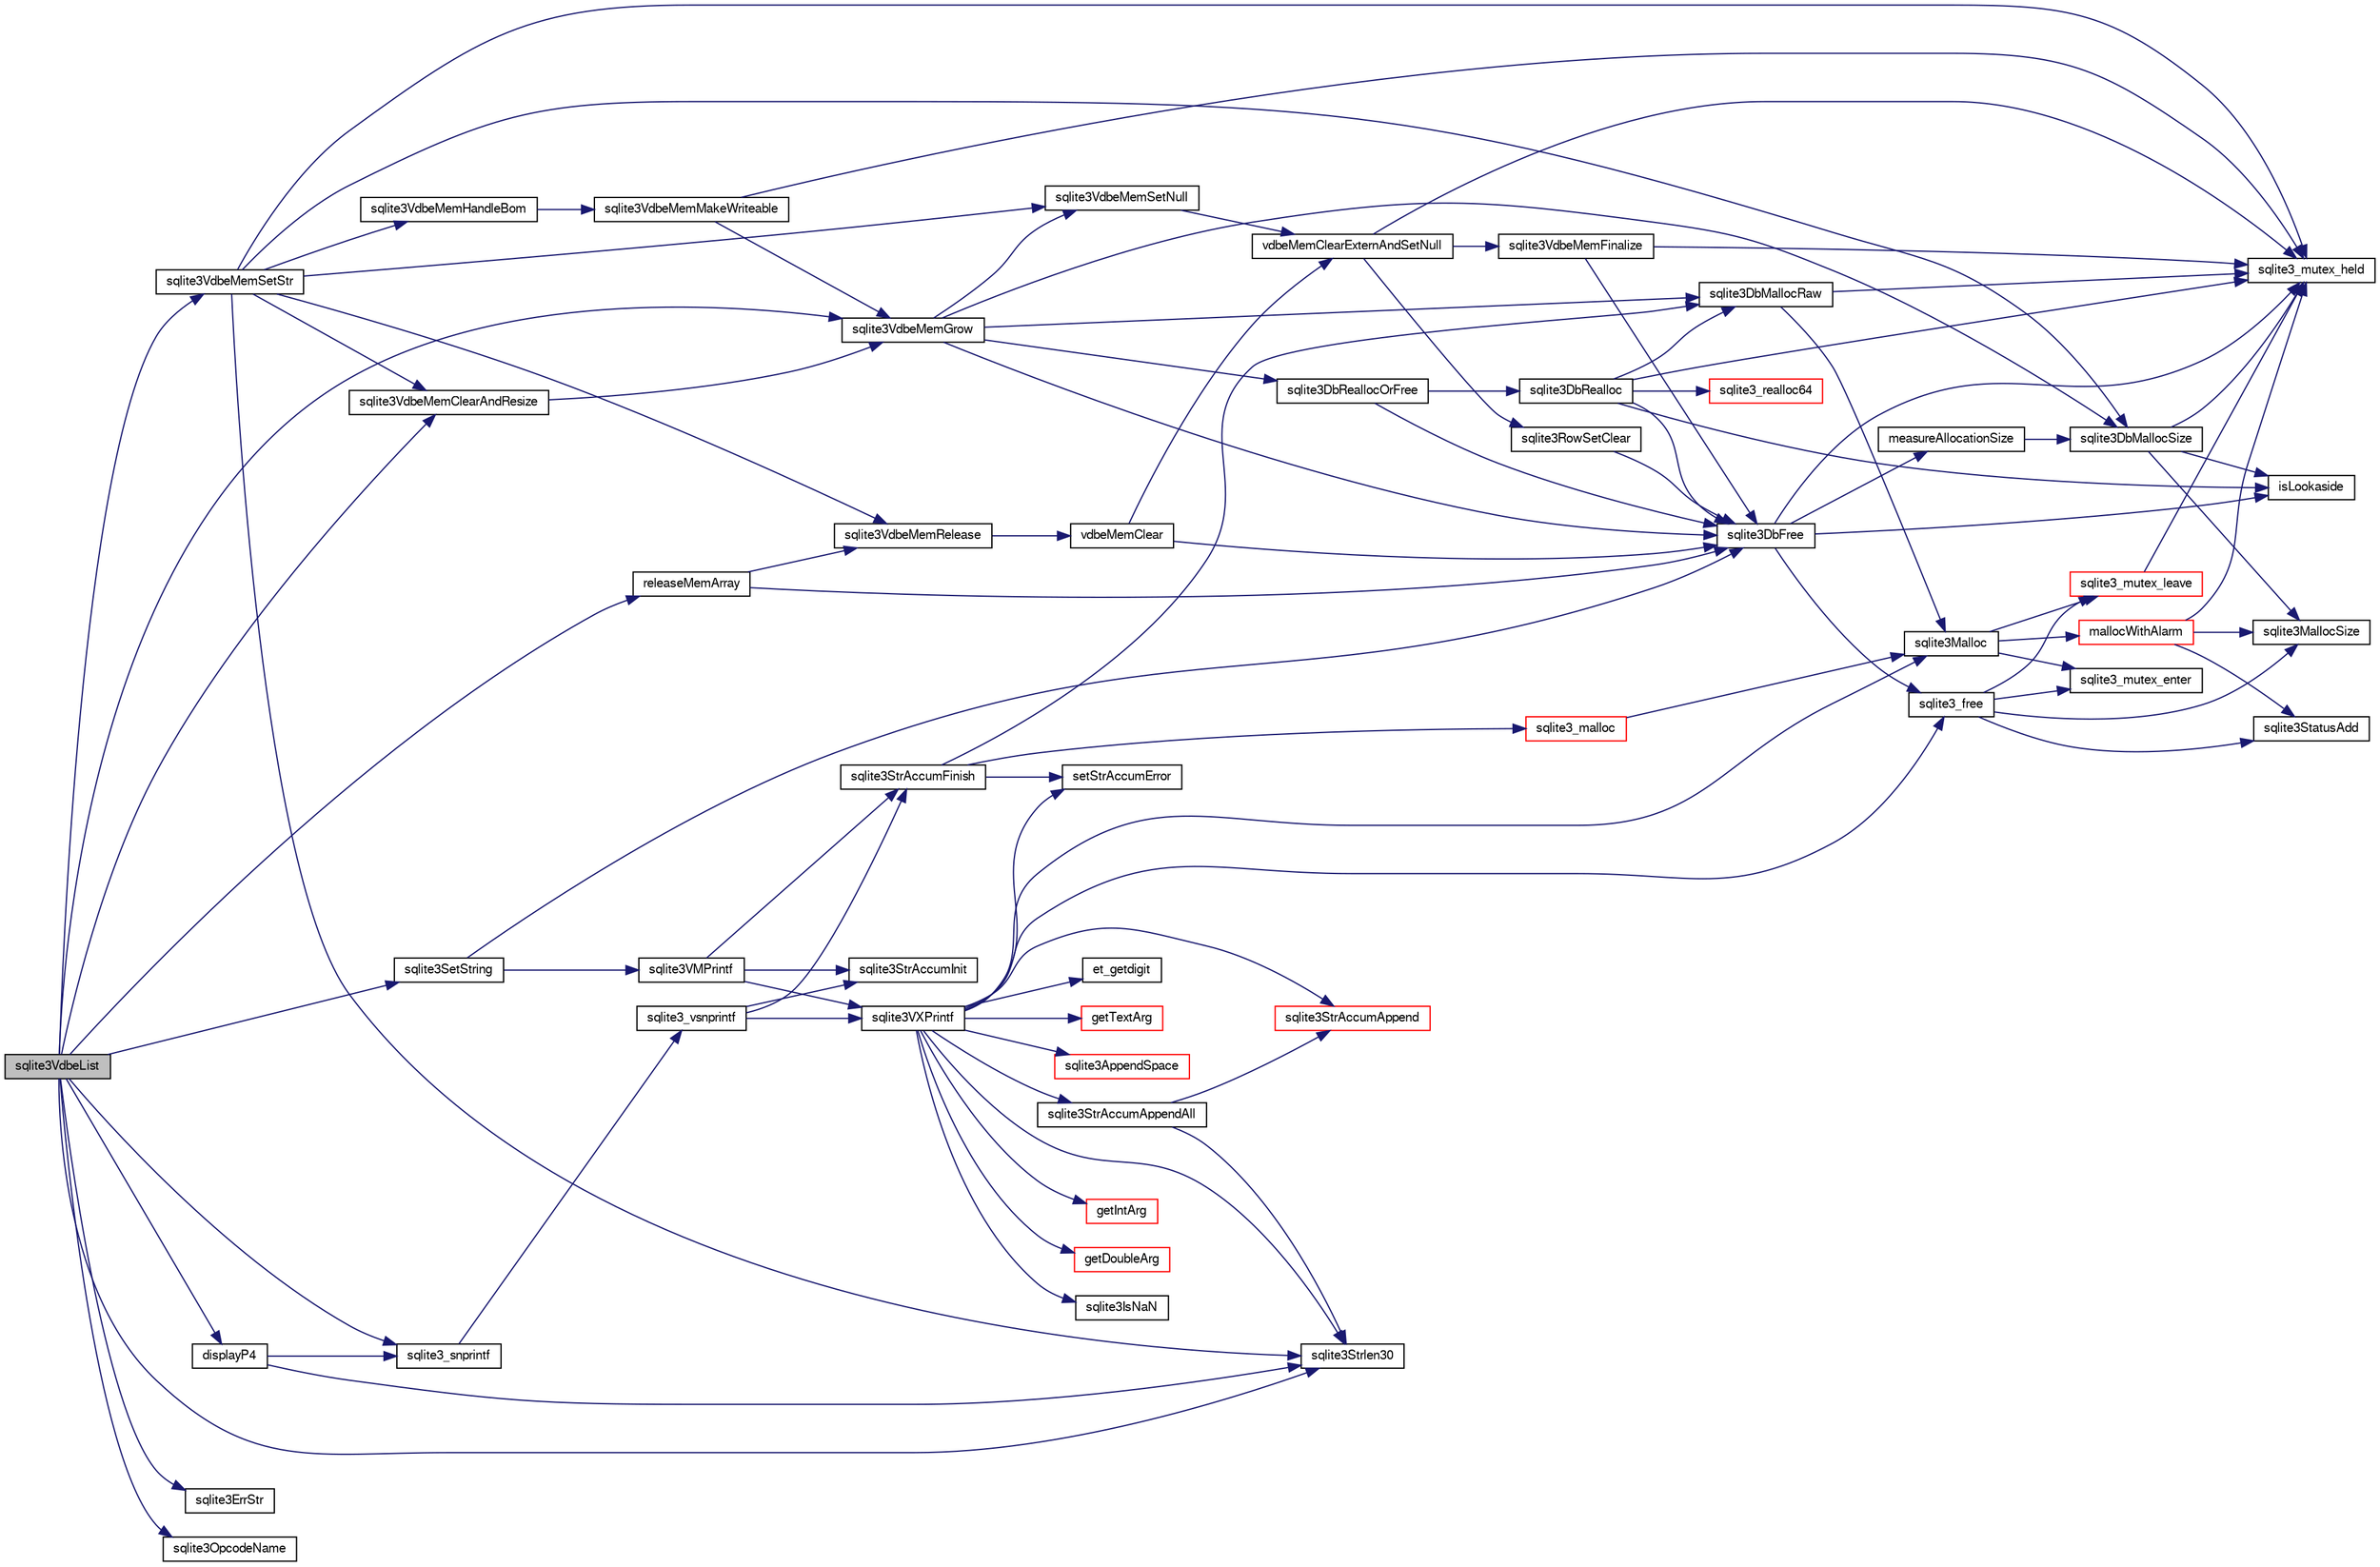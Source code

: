 digraph "sqlite3VdbeList"
{
  edge [fontname="FreeSans",fontsize="10",labelfontname="FreeSans",labelfontsize="10"];
  node [fontname="FreeSans",fontsize="10",shape=record];
  rankdir="LR";
  Node761310 [label="sqlite3VdbeList",height=0.2,width=0.4,color="black", fillcolor="grey75", style="filled", fontcolor="black"];
  Node761310 -> Node761311 [color="midnightblue",fontsize="10",style="solid",fontname="FreeSans"];
  Node761311 [label="releaseMemArray",height=0.2,width=0.4,color="black", fillcolor="white", style="filled",URL="$sqlite3_8c.html#a321ef1ead88ab0c4c636971ae5cc9778"];
  Node761311 -> Node761312 [color="midnightblue",fontsize="10",style="solid",fontname="FreeSans"];
  Node761312 [label="sqlite3DbFree",height=0.2,width=0.4,color="black", fillcolor="white", style="filled",URL="$sqlite3_8c.html#ac70ab821a6607b4a1b909582dc37a069"];
  Node761312 -> Node761313 [color="midnightblue",fontsize="10",style="solid",fontname="FreeSans"];
  Node761313 [label="sqlite3_mutex_held",height=0.2,width=0.4,color="black", fillcolor="white", style="filled",URL="$sqlite3_8c.html#acf77da68932b6bc163c5e68547ecc3e7"];
  Node761312 -> Node761314 [color="midnightblue",fontsize="10",style="solid",fontname="FreeSans"];
  Node761314 [label="measureAllocationSize",height=0.2,width=0.4,color="black", fillcolor="white", style="filled",URL="$sqlite3_8c.html#a45731e644a22fdb756e2b6337224217a"];
  Node761314 -> Node761315 [color="midnightblue",fontsize="10",style="solid",fontname="FreeSans"];
  Node761315 [label="sqlite3DbMallocSize",height=0.2,width=0.4,color="black", fillcolor="white", style="filled",URL="$sqlite3_8c.html#aa397e5a8a03495203a0767abf0a71f86"];
  Node761315 -> Node761316 [color="midnightblue",fontsize="10",style="solid",fontname="FreeSans"];
  Node761316 [label="sqlite3MallocSize",height=0.2,width=0.4,color="black", fillcolor="white", style="filled",URL="$sqlite3_8c.html#acf5d2a5f35270bafb050bd2def576955"];
  Node761315 -> Node761313 [color="midnightblue",fontsize="10",style="solid",fontname="FreeSans"];
  Node761315 -> Node761317 [color="midnightblue",fontsize="10",style="solid",fontname="FreeSans"];
  Node761317 [label="isLookaside",height=0.2,width=0.4,color="black", fillcolor="white", style="filled",URL="$sqlite3_8c.html#a770fa05ff9717b75e16f4d968a77b897"];
  Node761312 -> Node761317 [color="midnightblue",fontsize="10",style="solid",fontname="FreeSans"];
  Node761312 -> Node761318 [color="midnightblue",fontsize="10",style="solid",fontname="FreeSans"];
  Node761318 [label="sqlite3_free",height=0.2,width=0.4,color="black", fillcolor="white", style="filled",URL="$sqlite3_8c.html#a6552349e36a8a691af5487999ab09519"];
  Node761318 -> Node761319 [color="midnightblue",fontsize="10",style="solid",fontname="FreeSans"];
  Node761319 [label="sqlite3_mutex_enter",height=0.2,width=0.4,color="black", fillcolor="white", style="filled",URL="$sqlite3_8c.html#a1c12cde690bd89f104de5cbad12a6bf5"];
  Node761318 -> Node761320 [color="midnightblue",fontsize="10",style="solid",fontname="FreeSans"];
  Node761320 [label="sqlite3StatusAdd",height=0.2,width=0.4,color="black", fillcolor="white", style="filled",URL="$sqlite3_8c.html#afa029f93586aeab4cc85360905dae9cd"];
  Node761318 -> Node761316 [color="midnightblue",fontsize="10",style="solid",fontname="FreeSans"];
  Node761318 -> Node761321 [color="midnightblue",fontsize="10",style="solid",fontname="FreeSans"];
  Node761321 [label="sqlite3_mutex_leave",height=0.2,width=0.4,color="red", fillcolor="white", style="filled",URL="$sqlite3_8c.html#a5838d235601dbd3c1fa993555c6bcc93"];
  Node761321 -> Node761313 [color="midnightblue",fontsize="10",style="solid",fontname="FreeSans"];
  Node761311 -> Node761323 [color="midnightblue",fontsize="10",style="solid",fontname="FreeSans"];
  Node761323 [label="sqlite3VdbeMemRelease",height=0.2,width=0.4,color="black", fillcolor="white", style="filled",URL="$sqlite3_8c.html#a90606361dbeba88159fd6ff03fcc10cc"];
  Node761323 -> Node761324 [color="midnightblue",fontsize="10",style="solid",fontname="FreeSans"];
  Node761324 [label="vdbeMemClear",height=0.2,width=0.4,color="black", fillcolor="white", style="filled",URL="$sqlite3_8c.html#a489eef6e55ad0dadf67578726b935d12"];
  Node761324 -> Node761325 [color="midnightblue",fontsize="10",style="solid",fontname="FreeSans"];
  Node761325 [label="vdbeMemClearExternAndSetNull",height=0.2,width=0.4,color="black", fillcolor="white", style="filled",URL="$sqlite3_8c.html#a29c41a360fb0e86b817777daf061230c"];
  Node761325 -> Node761313 [color="midnightblue",fontsize="10",style="solid",fontname="FreeSans"];
  Node761325 -> Node761326 [color="midnightblue",fontsize="10",style="solid",fontname="FreeSans"];
  Node761326 [label="sqlite3VdbeMemFinalize",height=0.2,width=0.4,color="black", fillcolor="white", style="filled",URL="$sqlite3_8c.html#a2568220f48ddef81b1c43e401042d9d2"];
  Node761326 -> Node761313 [color="midnightblue",fontsize="10",style="solid",fontname="FreeSans"];
  Node761326 -> Node761312 [color="midnightblue",fontsize="10",style="solid",fontname="FreeSans"];
  Node761325 -> Node761327 [color="midnightblue",fontsize="10",style="solid",fontname="FreeSans"];
  Node761327 [label="sqlite3RowSetClear",height=0.2,width=0.4,color="black", fillcolor="white", style="filled",URL="$sqlite3_8c.html#ae153de0cd969511a607e26deeca80342"];
  Node761327 -> Node761312 [color="midnightblue",fontsize="10",style="solid",fontname="FreeSans"];
  Node761324 -> Node761312 [color="midnightblue",fontsize="10",style="solid",fontname="FreeSans"];
  Node761310 -> Node761328 [color="midnightblue",fontsize="10",style="solid",fontname="FreeSans"];
  Node761328 [label="sqlite3SetString",height=0.2,width=0.4,color="black", fillcolor="white", style="filled",URL="$sqlite3_8c.html#aad368822484a1ceae010a829e27454ae"];
  Node761328 -> Node761329 [color="midnightblue",fontsize="10",style="solid",fontname="FreeSans"];
  Node761329 [label="sqlite3VMPrintf",height=0.2,width=0.4,color="black", fillcolor="white", style="filled",URL="$sqlite3_8c.html#a05535d0982ef06fbc2ee8195ebbae689"];
  Node761329 -> Node761330 [color="midnightblue",fontsize="10",style="solid",fontname="FreeSans"];
  Node761330 [label="sqlite3StrAccumInit",height=0.2,width=0.4,color="black", fillcolor="white", style="filled",URL="$sqlite3_8c.html#aabf95e113b9d54d519cd15a56215f560"];
  Node761329 -> Node761331 [color="midnightblue",fontsize="10",style="solid",fontname="FreeSans"];
  Node761331 [label="sqlite3VXPrintf",height=0.2,width=0.4,color="black", fillcolor="white", style="filled",URL="$sqlite3_8c.html#a63c25806c9bd4a2b76f9a0eb232c6bde"];
  Node761331 -> Node761332 [color="midnightblue",fontsize="10",style="solid",fontname="FreeSans"];
  Node761332 [label="sqlite3StrAccumAppend",height=0.2,width=0.4,color="red", fillcolor="white", style="filled",URL="$sqlite3_8c.html#a56664fa33def33c5a5245b623441d5e0"];
  Node761331 -> Node761589 [color="midnightblue",fontsize="10",style="solid",fontname="FreeSans"];
  Node761589 [label="getIntArg",height=0.2,width=0.4,color="red", fillcolor="white", style="filled",URL="$sqlite3_8c.html#abff258963dbd9205fb299851a64c67be"];
  Node761331 -> Node761339 [color="midnightblue",fontsize="10",style="solid",fontname="FreeSans"];
  Node761339 [label="sqlite3Malloc",height=0.2,width=0.4,color="black", fillcolor="white", style="filled",URL="$sqlite3_8c.html#a361a2eaa846b1885f123abe46f5d8b2b"];
  Node761339 -> Node761319 [color="midnightblue",fontsize="10",style="solid",fontname="FreeSans"];
  Node761339 -> Node761340 [color="midnightblue",fontsize="10",style="solid",fontname="FreeSans"];
  Node761340 [label="mallocWithAlarm",height=0.2,width=0.4,color="red", fillcolor="white", style="filled",URL="$sqlite3_8c.html#ab070d5cf8e48ec8a6a43cf025d48598b"];
  Node761340 -> Node761313 [color="midnightblue",fontsize="10",style="solid",fontname="FreeSans"];
  Node761340 -> Node761316 [color="midnightblue",fontsize="10",style="solid",fontname="FreeSans"];
  Node761340 -> Node761320 [color="midnightblue",fontsize="10",style="solid",fontname="FreeSans"];
  Node761339 -> Node761321 [color="midnightblue",fontsize="10",style="solid",fontname="FreeSans"];
  Node761331 -> Node761335 [color="midnightblue",fontsize="10",style="solid",fontname="FreeSans"];
  Node761335 [label="setStrAccumError",height=0.2,width=0.4,color="black", fillcolor="white", style="filled",URL="$sqlite3_8c.html#a3dc479a1fc8ba1ab8edfe51f8a0b102c"];
  Node761331 -> Node761590 [color="midnightblue",fontsize="10",style="solid",fontname="FreeSans"];
  Node761590 [label="getDoubleArg",height=0.2,width=0.4,color="red", fillcolor="white", style="filled",URL="$sqlite3_8c.html#a1cf25120072c85bd261983b24c12c3d9"];
  Node761331 -> Node761483 [color="midnightblue",fontsize="10",style="solid",fontname="FreeSans"];
  Node761483 [label="sqlite3IsNaN",height=0.2,width=0.4,color="black", fillcolor="white", style="filled",URL="$sqlite3_8c.html#aed4d78203877c3486765ccbc7feebb50"];
  Node761331 -> Node761406 [color="midnightblue",fontsize="10",style="solid",fontname="FreeSans"];
  Node761406 [label="sqlite3Strlen30",height=0.2,width=0.4,color="black", fillcolor="white", style="filled",URL="$sqlite3_8c.html#a3dcd80ba41f1a308193dee74857b62a7"];
  Node761331 -> Node761591 [color="midnightblue",fontsize="10",style="solid",fontname="FreeSans"];
  Node761591 [label="et_getdigit",height=0.2,width=0.4,color="black", fillcolor="white", style="filled",URL="$sqlite3_8c.html#a40c5a308749ad07cc2397a53e081bff0"];
  Node761331 -> Node761592 [color="midnightblue",fontsize="10",style="solid",fontname="FreeSans"];
  Node761592 [label="getTextArg",height=0.2,width=0.4,color="red", fillcolor="white", style="filled",URL="$sqlite3_8c.html#afbb41850423ef20071cefaab0431e04d"];
  Node761331 -> Node761593 [color="midnightblue",fontsize="10",style="solid",fontname="FreeSans"];
  Node761593 [label="sqlite3StrAccumAppendAll",height=0.2,width=0.4,color="black", fillcolor="white", style="filled",URL="$sqlite3_8c.html#acaf8f3e4f99a3c3a4a77e9c987547289"];
  Node761593 -> Node761332 [color="midnightblue",fontsize="10",style="solid",fontname="FreeSans"];
  Node761593 -> Node761406 [color="midnightblue",fontsize="10",style="solid",fontname="FreeSans"];
  Node761331 -> Node761594 [color="midnightblue",fontsize="10",style="solid",fontname="FreeSans"];
  Node761594 [label="sqlite3AppendSpace",height=0.2,width=0.4,color="red", fillcolor="white", style="filled",URL="$sqlite3_8c.html#aefd38a5afc0020d4a93855c3ee7c63a8"];
  Node761331 -> Node761318 [color="midnightblue",fontsize="10",style="solid",fontname="FreeSans"];
  Node761329 -> Node761370 [color="midnightblue",fontsize="10",style="solid",fontname="FreeSans"];
  Node761370 [label="sqlite3StrAccumFinish",height=0.2,width=0.4,color="black", fillcolor="white", style="filled",URL="$sqlite3_8c.html#adb7f26b10ac1b847db6f000ef4c2e2ba"];
  Node761370 -> Node761338 [color="midnightblue",fontsize="10",style="solid",fontname="FreeSans"];
  Node761338 [label="sqlite3DbMallocRaw",height=0.2,width=0.4,color="black", fillcolor="white", style="filled",URL="$sqlite3_8c.html#abbe8be0cf7175e11ddc3e2218fad924e"];
  Node761338 -> Node761313 [color="midnightblue",fontsize="10",style="solid",fontname="FreeSans"];
  Node761338 -> Node761339 [color="midnightblue",fontsize="10",style="solid",fontname="FreeSans"];
  Node761370 -> Node761371 [color="midnightblue",fontsize="10",style="solid",fontname="FreeSans"];
  Node761371 [label="sqlite3_malloc",height=0.2,width=0.4,color="red", fillcolor="white", style="filled",URL="$sqlite3_8c.html#ac79dba55fc32b6a840cf5a9769bce7cd"];
  Node761371 -> Node761339 [color="midnightblue",fontsize="10",style="solid",fontname="FreeSans"];
  Node761370 -> Node761335 [color="midnightblue",fontsize="10",style="solid",fontname="FreeSans"];
  Node761328 -> Node761312 [color="midnightblue",fontsize="10",style="solid",fontname="FreeSans"];
  Node761310 -> Node761595 [color="midnightblue",fontsize="10",style="solid",fontname="FreeSans"];
  Node761595 [label="sqlite3ErrStr",height=0.2,width=0.4,color="black", fillcolor="white", style="filled",URL="$sqlite3_8c.html#ab289afae24fa83e42f3d78b3b7e91793"];
  Node761310 -> Node761596 [color="midnightblue",fontsize="10",style="solid",fontname="FreeSans"];
  Node761596 [label="sqlite3OpcodeName",height=0.2,width=0.4,color="black", fillcolor="white", style="filled",URL="$sqlite3_8c.html#a19b314c1960c7fb6ef2038ed53a87aae"];
  Node761310 -> Node761406 [color="midnightblue",fontsize="10",style="solid",fontname="FreeSans"];
  Node761310 -> Node761415 [color="midnightblue",fontsize="10",style="solid",fontname="FreeSans"];
  Node761415 [label="sqlite3VdbeMemGrow",height=0.2,width=0.4,color="black", fillcolor="white", style="filled",URL="$sqlite3_8c.html#aba753c9690ae0ba31b5100945cf29447"];
  Node761415 -> Node761315 [color="midnightblue",fontsize="10",style="solid",fontname="FreeSans"];
  Node761415 -> Node761416 [color="midnightblue",fontsize="10",style="solid",fontname="FreeSans"];
  Node761416 [label="sqlite3DbReallocOrFree",height=0.2,width=0.4,color="black", fillcolor="white", style="filled",URL="$sqlite3_8c.html#a532a9fd62eeb46b61885a0fff075231c"];
  Node761416 -> Node761337 [color="midnightblue",fontsize="10",style="solid",fontname="FreeSans"];
  Node761337 [label="sqlite3DbRealloc",height=0.2,width=0.4,color="black", fillcolor="white", style="filled",URL="$sqlite3_8c.html#ae028f4902a9d29bcaf310ff289ee87dc"];
  Node761337 -> Node761313 [color="midnightblue",fontsize="10",style="solid",fontname="FreeSans"];
  Node761337 -> Node761338 [color="midnightblue",fontsize="10",style="solid",fontname="FreeSans"];
  Node761337 -> Node761317 [color="midnightblue",fontsize="10",style="solid",fontname="FreeSans"];
  Node761337 -> Node761312 [color="midnightblue",fontsize="10",style="solid",fontname="FreeSans"];
  Node761337 -> Node761344 [color="midnightblue",fontsize="10",style="solid",fontname="FreeSans"];
  Node761344 [label="sqlite3_realloc64",height=0.2,width=0.4,color="red", fillcolor="white", style="filled",URL="$sqlite3_8c.html#a3765a714077ee547e811034236dc9ecd"];
  Node761416 -> Node761312 [color="midnightblue",fontsize="10",style="solid",fontname="FreeSans"];
  Node761415 -> Node761312 [color="midnightblue",fontsize="10",style="solid",fontname="FreeSans"];
  Node761415 -> Node761338 [color="midnightblue",fontsize="10",style="solid",fontname="FreeSans"];
  Node761415 -> Node761417 [color="midnightblue",fontsize="10",style="solid",fontname="FreeSans"];
  Node761417 [label="sqlite3VdbeMemSetNull",height=0.2,width=0.4,color="black", fillcolor="white", style="filled",URL="$sqlite3_8c.html#ae01092c23aebaf8a3ebdf3954609b410"];
  Node761417 -> Node761325 [color="midnightblue",fontsize="10",style="solid",fontname="FreeSans"];
  Node761310 -> Node761424 [color="midnightblue",fontsize="10",style="solid",fontname="FreeSans"];
  Node761424 [label="sqlite3VdbeMemClearAndResize",height=0.2,width=0.4,color="black", fillcolor="white", style="filled",URL="$sqlite3_8c.html#add082be4aa46084ecdf023cfac898231"];
  Node761424 -> Node761415 [color="midnightblue",fontsize="10",style="solid",fontname="FreeSans"];
  Node761310 -> Node761597 [color="midnightblue",fontsize="10",style="solid",fontname="FreeSans"];
  Node761597 [label="displayP4",height=0.2,width=0.4,color="black", fillcolor="white", style="filled",URL="$sqlite3_8c.html#a213d2242690998ca991f734ee4d4dce9"];
  Node761597 -> Node761425 [color="midnightblue",fontsize="10",style="solid",fontname="FreeSans"];
  Node761425 [label="sqlite3_snprintf",height=0.2,width=0.4,color="black", fillcolor="white", style="filled",URL="$sqlite3_8c.html#aa2695a752e971577f5784122f2013c40"];
  Node761425 -> Node761426 [color="midnightblue",fontsize="10",style="solid",fontname="FreeSans"];
  Node761426 [label="sqlite3_vsnprintf",height=0.2,width=0.4,color="black", fillcolor="white", style="filled",URL="$sqlite3_8c.html#a0862c03aea71d62847e452aa655add42"];
  Node761426 -> Node761330 [color="midnightblue",fontsize="10",style="solid",fontname="FreeSans"];
  Node761426 -> Node761331 [color="midnightblue",fontsize="10",style="solid",fontname="FreeSans"];
  Node761426 -> Node761370 [color="midnightblue",fontsize="10",style="solid",fontname="FreeSans"];
  Node761597 -> Node761406 [color="midnightblue",fontsize="10",style="solid",fontname="FreeSans"];
  Node761310 -> Node761432 [color="midnightblue",fontsize="10",style="solid",fontname="FreeSans"];
  Node761432 [label="sqlite3VdbeMemSetStr",height=0.2,width=0.4,color="black", fillcolor="white", style="filled",URL="$sqlite3_8c.html#a9697bec7c3b512483638ea3646191d7d"];
  Node761432 -> Node761313 [color="midnightblue",fontsize="10",style="solid",fontname="FreeSans"];
  Node761432 -> Node761417 [color="midnightblue",fontsize="10",style="solid",fontname="FreeSans"];
  Node761432 -> Node761406 [color="midnightblue",fontsize="10",style="solid",fontname="FreeSans"];
  Node761432 -> Node761424 [color="midnightblue",fontsize="10",style="solid",fontname="FreeSans"];
  Node761432 -> Node761323 [color="midnightblue",fontsize="10",style="solid",fontname="FreeSans"];
  Node761432 -> Node761315 [color="midnightblue",fontsize="10",style="solid",fontname="FreeSans"];
  Node761432 -> Node761433 [color="midnightblue",fontsize="10",style="solid",fontname="FreeSans"];
  Node761433 [label="sqlite3VdbeMemHandleBom",height=0.2,width=0.4,color="black", fillcolor="white", style="filled",URL="$sqlite3_8c.html#a8ac47607e6893715d335a0f6f4b58e3e"];
  Node761433 -> Node761420 [color="midnightblue",fontsize="10",style="solid",fontname="FreeSans"];
  Node761420 [label="sqlite3VdbeMemMakeWriteable",height=0.2,width=0.4,color="black", fillcolor="white", style="filled",URL="$sqlite3_8c.html#afabdd8032205a36c69ad191c6bbb6a34"];
  Node761420 -> Node761313 [color="midnightblue",fontsize="10",style="solid",fontname="FreeSans"];
  Node761420 -> Node761415 [color="midnightblue",fontsize="10",style="solid",fontname="FreeSans"];
  Node761310 -> Node761425 [color="midnightblue",fontsize="10",style="solid",fontname="FreeSans"];
}
